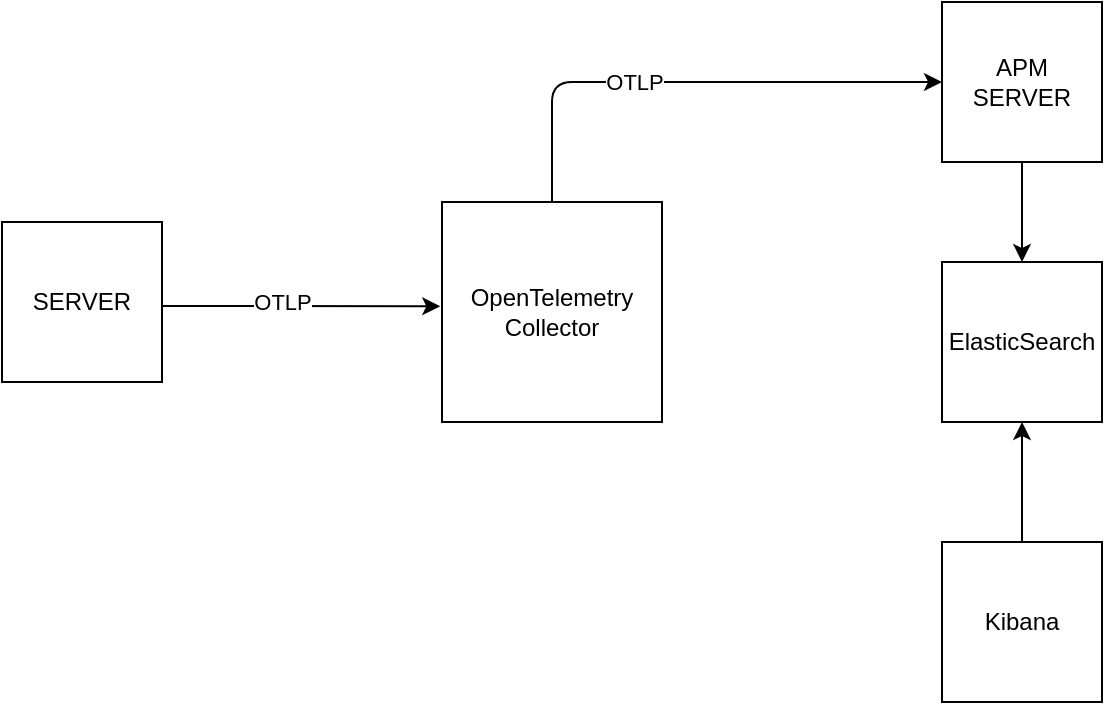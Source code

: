 <mxfile>
    <diagram id="8LWTYPa45mIgW58uC8kU" name="Page-1">
        <mxGraphModel dx="769" dy="553" grid="1" gridSize="10" guides="1" tooltips="1" connect="1" arrows="1" fold="1" page="1" pageScale="1" pageWidth="827" pageHeight="1169" math="0" shadow="0">
            <root>
                <mxCell id="0"/>
                <mxCell id="1" parent="0"/>
                <mxCell id="3" value="SERVER" style="whiteSpace=wrap;html=1;aspect=fixed;" parent="1" vertex="1">
                    <mxGeometry x="60" y="300" width="80" height="80" as="geometry"/>
                </mxCell>
                <mxCell id="4" value="OpenTelemetry&lt;br&gt;Collector" style="whiteSpace=wrap;html=1;aspect=fixed;" parent="1" vertex="1">
                    <mxGeometry x="280" y="290" width="110" height="110" as="geometry"/>
                </mxCell>
                <mxCell id="5" value="" style="endArrow=classic;html=1;entryX=-0.008;entryY=0.438;entryDx=0;entryDy=0;entryPerimeter=0;" parent="1" edge="1">
                    <mxGeometry width="50" height="50" relative="1" as="geometry">
                        <mxPoint x="140" y="342" as="sourcePoint"/>
                        <mxPoint x="279.12" y="342.18" as="targetPoint"/>
                    </mxGeometry>
                </mxCell>
                <mxCell id="6" value="OTLP" style="edgeLabel;html=1;align=center;verticalAlign=middle;resizable=0;points=[];" parent="5" vertex="1" connectable="0">
                    <mxGeometry x="-0.408" y="1" relative="1" as="geometry">
                        <mxPoint x="19" y="-1" as="offset"/>
                    </mxGeometry>
                </mxCell>
                <mxCell id="7" value="APM&lt;br&gt;SERVER" style="whiteSpace=wrap;html=1;aspect=fixed;" parent="1" vertex="1">
                    <mxGeometry x="530" y="190" width="80" height="80" as="geometry"/>
                </mxCell>
                <mxCell id="8" value="" style="endArrow=classic;html=1;entryX=0;entryY=0.5;entryDx=0;entryDy=0;exitX=0.5;exitY=0;exitDx=0;exitDy=0;" parent="1" source="4" target="7" edge="1">
                    <mxGeometry width="50" height="50" relative="1" as="geometry">
                        <mxPoint x="335" y="269.289" as="sourcePoint"/>
                        <mxPoint x="335" y="219.289" as="targetPoint"/>
                        <Array as="points">
                            <mxPoint x="335" y="230"/>
                        </Array>
                    </mxGeometry>
                </mxCell>
                <mxCell id="11" value="OTLP" style="edgeLabel;html=1;align=center;verticalAlign=middle;resizable=0;points=[];" parent="8" vertex="1" connectable="0">
                    <mxGeometry x="-0.207" relative="1" as="geometry">
                        <mxPoint as="offset"/>
                    </mxGeometry>
                </mxCell>
                <mxCell id="9" value="ElasticSearch" style="whiteSpace=wrap;html=1;aspect=fixed;" parent="1" vertex="1">
                    <mxGeometry x="530" y="320" width="80" height="80" as="geometry"/>
                </mxCell>
                <mxCell id="10" value="" style="endArrow=classic;html=1;exitX=0.5;exitY=1;exitDx=0;exitDy=0;entryX=0.5;entryY=0;entryDx=0;entryDy=0;" parent="1" source="7" target="9" edge="1">
                    <mxGeometry width="50" height="50" relative="1" as="geometry">
                        <mxPoint x="360" y="320" as="sourcePoint"/>
                        <mxPoint x="410" y="270" as="targetPoint"/>
                    </mxGeometry>
                </mxCell>
                <mxCell id="13" value="Kibana" style="whiteSpace=wrap;html=1;aspect=fixed;" parent="1" vertex="1">
                    <mxGeometry x="530" y="460" width="80" height="80" as="geometry"/>
                </mxCell>
                <mxCell id="14" value="" style="endArrow=classic;html=1;exitX=0.5;exitY=0;exitDx=0;exitDy=0;entryX=0.5;entryY=1;entryDx=0;entryDy=0;" edge="1" parent="1" source="13" target="9">
                    <mxGeometry width="50" height="50" relative="1" as="geometry">
                        <mxPoint x="550" y="440" as="sourcePoint"/>
                        <mxPoint x="480" y="500" as="targetPoint"/>
                    </mxGeometry>
                </mxCell>
            </root>
        </mxGraphModel>
    </diagram>
</mxfile>